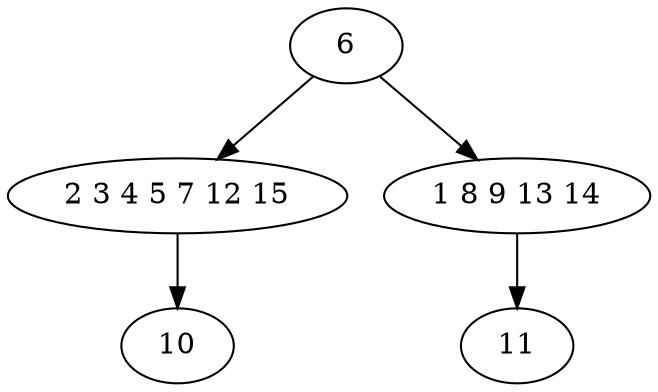 digraph true_tree {
	"0" -> "1"
	"1" -> "2"
	"0" -> "3"
	"3" -> "4"
	"0" [label="6"];
	"1" [label="2 3 4 5 7 12 15"];
	"2" [label="10"];
	"3" [label="1 8 9 13 14"];
	"4" [label="11"];
}
